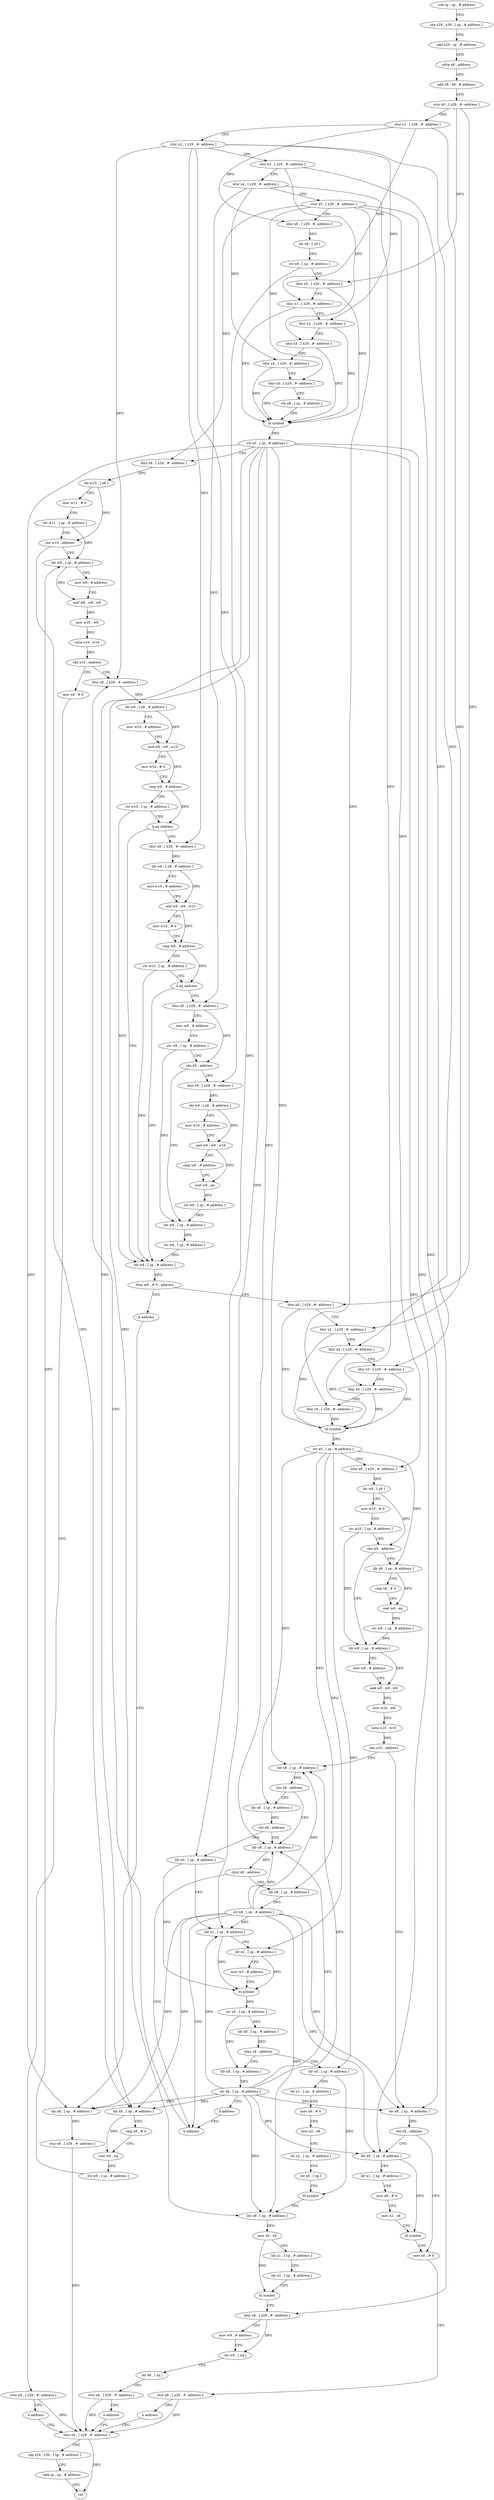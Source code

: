 digraph "func" {
"4251612" [label = "sub sp , sp , # address" ]
"4251616" [label = "stp x29 , x30 , [ sp , # address ]" ]
"4251620" [label = "add x29 , sp , # address" ]
"4251624" [label = "adrp x8 , address" ]
"4251628" [label = "add x8 , x8 , # address" ]
"4251632" [label = "stur x0 , [ x29 , #- address ]" ]
"4251636" [label = "stur x1 , [ x29 , #- address ]" ]
"4251640" [label = "stur x2 , [ x29 , #- address ]" ]
"4251644" [label = "stur x3 , [ x29 , #- address ]" ]
"4251648" [label = "stur x4 , [ x29 , #- address ]" ]
"4251652" [label = "stur x5 , [ x29 , #- address ]" ]
"4251656" [label = "ldur x9 , [ x29 , #- address ]" ]
"4251660" [label = "ldr x9 , [ x9 ]" ]
"4251664" [label = "str x9 , [ sp , # address ]" ]
"4251668" [label = "ldur x0 , [ x29 , #- address ]" ]
"4251672" [label = "ldur x1 , [ x29 , #- address ]" ]
"4251676" [label = "ldur x2 , [ x29 , #- address ]" ]
"4251680" [label = "ldur x3 , [ x29 , #- address ]" ]
"4251684" [label = "ldur x4 , [ x29 , #- address ]" ]
"4251688" [label = "ldur x5 , [ x29 , #- address ]" ]
"4251692" [label = "str x8 , [ sp , # address ]" ]
"4251696" [label = "bl symbol" ]
"4251700" [label = "str x0 , [ sp , # address ]" ]
"4251704" [label = "ldur x8 , [ x29 , #- address ]" ]
"4251708" [label = "ldr w10 , [ x8 ]" ]
"4251712" [label = "mov w11 , # 0" ]
"4251716" [label = "str w11 , [ sp , # address ]" ]
"4251720" [label = "cbz w10 , address" ]
"4251740" [label = "ldr w8 , [ sp , # address ]" ]
"4251724" [label = "ldr x8 , [ sp , # address ]" ]
"4251744" [label = "mov w9 , # address" ]
"4251748" [label = "and w8 , w8 , w9" ]
"4251752" [label = "mov w10 , w8" ]
"4251756" [label = "sxtw x10 , w10" ]
"4251760" [label = "cbz x10 , address" ]
"4251776" [label = "ldur x8 , [ x29 , #- address ]" ]
"4251764" [label = "mov x8 , # 0" ]
"4251728" [label = "cmp x8 , # 0" ]
"4251732" [label = "cset w9 , eq" ]
"4251736" [label = "str w9 , [ sp , # address ]" ]
"4251780" [label = "ldr w9 , [ x8 , # address ]" ]
"4251784" [label = "mov w10 , # address" ]
"4251788" [label = "and w9 , w9 , w10" ]
"4251792" [label = "mov w10 , # 0" ]
"4251796" [label = "cmp w9 , # address" ]
"4251800" [label = "str w10 , [ sp , # address ]" ]
"4251804" [label = "b.eq address" ]
"4251892" [label = "ldr w8 , [ sp , # address ]" ]
"4251808" [label = "ldur x8 , [ x29 , #- address ]" ]
"4251768" [label = "stur x8 , [ x29 , #- address ]" ]
"4251772" [label = "b address" ]
"4252196" [label = "ldur x0 , [ x29 , #- address ]" ]
"4251896" [label = "tbnz w8 , # 0 , address" ]
"4251904" [label = "ldur x0 , [ x29 , #- address ]" ]
"4251900" [label = "b address" ]
"4251812" [label = "ldr w9 , [ x8 , # address ]" ]
"4251816" [label = "mov w10 , # address" ]
"4251820" [label = "and w9 , w9 , w10" ]
"4251824" [label = "mov w10 , # 0" ]
"4251828" [label = "cmp w9 , # address" ]
"4251832" [label = "str w10 , [ sp , # address ]" ]
"4251836" [label = "b.eq address" ]
"4251840" [label = "ldur x8 , [ x29 , #- address ]" ]
"4252200" [label = "ldp x29 , x30 , [ sp , # address ]" ]
"4252204" [label = "add sp , sp , # address" ]
"4252208" [label = "ret" ]
"4251908" [label = "ldur x1 , [ x29 , #- address ]" ]
"4251912" [label = "ldur x2 , [ x29 , #- address ]" ]
"4251916" [label = "ldur x3 , [ x29 , #- address ]" ]
"4251920" [label = "ldur x4 , [ x29 , #- address ]" ]
"4251924" [label = "ldur x5 , [ x29 , #- address ]" ]
"4251928" [label = "bl symbol" ]
"4251932" [label = "str x0 , [ sp , # address ]" ]
"4251936" [label = "ldur x8 , [ x29 , #- address ]" ]
"4251940" [label = "ldr w9 , [ x8 ]" ]
"4251944" [label = "mov w10 , # 0" ]
"4251948" [label = "str w10 , [ sp , # address ]" ]
"4251952" [label = "cbz w9 , address" ]
"4251972" [label = "ldr w8 , [ sp , # address ]" ]
"4251956" [label = "ldr x8 , [ sp , # address ]" ]
"4252188" [label = "ldr x8 , [ sp , # address ]" ]
"4251844" [label = "mov w9 , # address" ]
"4251848" [label = "str w9 , [ sp , # address ]" ]
"4251852" [label = "cbz x8 , address" ]
"4251884" [label = "ldr w8 , [ sp , # address ]" ]
"4251856" [label = "ldur x8 , [ x29 , #- address ]" ]
"4251976" [label = "mov w9 , # address" ]
"4251980" [label = "and w8 , w8 , w9" ]
"4251984" [label = "mov w10 , w8" ]
"4251988" [label = "sxtw x10 , w10" ]
"4251992" [label = "cbz x10 , address" ]
"4252036" [label = "ldr x8 , [ sp , # address ]" ]
"4251996" [label = "ldr x8 , [ sp , # address ]" ]
"4251960" [label = "cmp x8 , # 0" ]
"4251964" [label = "cset w9 , eq" ]
"4251968" [label = "str w9 , [ sp , # address ]" ]
"4252192" [label = "stur x8 , [ x29 , #- address ]" ]
"4251888" [label = "str w8 , [ sp , # address ]" ]
"4251860" [label = "ldr w9 , [ x8 , # address ]" ]
"4251864" [label = "mov w10 , # address" ]
"4251868" [label = "and w9 , w9 , w10" ]
"4251872" [label = "cmp w9 , # address" ]
"4251876" [label = "cset w9 , ne" ]
"4251880" [label = "str w9 , [ sp , # address ]" ]
"4252040" [label = "cbz x8 , address" ]
"4252168" [label = "ldr x8 , [ sp , # address ]" ]
"4252044" [label = "ldr x8 , [ sp , # address ]" ]
"4252000" [label = "cbz x8 , address" ]
"4252024" [label = "mov x8 , # 0" ]
"4252004" [label = "ldr x0 , [ sp , # address ]" ]
"4252172" [label = "cbnz x8 , address" ]
"4252184" [label = "b address" ]
"4252176" [label = "ldr x8 , [ sp , # address ]" ]
"4252048" [label = "cbz x8 , address" ]
"4252052" [label = "ldr x0 , [ sp , # address ]" ]
"4252028" [label = "stur x8 , [ x29 , #- address ]" ]
"4252032" [label = "b address" ]
"4252008" [label = "ldr x1 , [ sp , # address ]" ]
"4252012" [label = "mov x8 , # 0" ]
"4252016" [label = "mov x2 , x8" ]
"4252020" [label = "bl symbol" ]
"4252180" [label = "str x8 , [ sp , # address ]" ]
"4252056" [label = "ldr x1 , [ sp , # address ]" ]
"4252060" [label = "ldr x2 , [ sp , # address ]" ]
"4252064" [label = "mov w3 , # address" ]
"4252068" [label = "bl symbol" ]
"4252072" [label = "str x0 , [ sp , # address ]" ]
"4252076" [label = "ldr x8 , [ sp , # address ]" ]
"4252080" [label = "cbnz x8 , address" ]
"4252156" [label = "ldr x8 , [ sp , # address ]" ]
"4252084" [label = "ldr x0 , [ sp , # address ]" ]
"4252160" [label = "str x8 , [ sp , # address ]" ]
"4252164" [label = "b address" ]
"4252088" [label = "ldr x1 , [ sp , # address ]" ]
"4252092" [label = "mov x8 , # 0" ]
"4252096" [label = "mov x2 , x8" ]
"4252100" [label = "str x2 , [ sp , # address ]" ]
"4252104" [label = "str x8 , [ sp ]" ]
"4252108" [label = "bl symbol" ]
"4252112" [label = "ldr x8 , [ sp , # address ]" ]
"4252116" [label = "mov x0 , x8" ]
"4252120" [label = "ldr x1 , [ sp , # address ]" ]
"4252124" [label = "ldr x2 , [ sp , # address ]" ]
"4252128" [label = "bl symbol" ]
"4252132" [label = "ldur x8 , [ x29 , #- address ]" ]
"4252136" [label = "mov w9 , # address" ]
"4252140" [label = "str w9 , [ x8 ]" ]
"4252144" [label = "ldr x8 , [ sp ]" ]
"4252148" [label = "stur x8 , [ x29 , #- address ]" ]
"4252152" [label = "b address" ]
"4251612" -> "4251616" [ label = "CFG" ]
"4251616" -> "4251620" [ label = "CFG" ]
"4251620" -> "4251624" [ label = "CFG" ]
"4251624" -> "4251628" [ label = "CFG" ]
"4251628" -> "4251632" [ label = "CFG" ]
"4251632" -> "4251636" [ label = "CFG" ]
"4251632" -> "4251668" [ label = "DFG" ]
"4251632" -> "4251904" [ label = "DFG" ]
"4251636" -> "4251640" [ label = "CFG" ]
"4251636" -> "4251656" [ label = "DFG" ]
"4251636" -> "4251672" [ label = "DFG" ]
"4251636" -> "4251908" [ label = "DFG" ]
"4251640" -> "4251644" [ label = "CFG" ]
"4251640" -> "4251676" [ label = "DFG" ]
"4251640" -> "4251776" [ label = "DFG" ]
"4251640" -> "4251808" [ label = "DFG" ]
"4251640" -> "4251912" [ label = "DFG" ]
"4251640" -> "4251856" [ label = "DFG" ]
"4251644" -> "4251648" [ label = "CFG" ]
"4251644" -> "4251680" [ label = "DFG" ]
"4251644" -> "4251916" [ label = "DFG" ]
"4251648" -> "4251652" [ label = "CFG" ]
"4251648" -> "4251684" [ label = "DFG" ]
"4251648" -> "4251920" [ label = "DFG" ]
"4251648" -> "4251840" [ label = "DFG" ]
"4251652" -> "4251656" [ label = "CFG" ]
"4251652" -> "4251688" [ label = "DFG" ]
"4251652" -> "4251704" [ label = "DFG" ]
"4251652" -> "4251924" [ label = "DFG" ]
"4251652" -> "4251936" [ label = "DFG" ]
"4251652" -> "4252132" [ label = "DFG" ]
"4251656" -> "4251660" [ label = "DFG" ]
"4251660" -> "4251664" [ label = "DFG" ]
"4251664" -> "4251668" [ label = "CFG" ]
"4251664" -> "4252052" [ label = "DFG" ]
"4251668" -> "4251672" [ label = "CFG" ]
"4251668" -> "4251696" [ label = "DFG" ]
"4251672" -> "4251676" [ label = "CFG" ]
"4251672" -> "4251696" [ label = "DFG" ]
"4251676" -> "4251680" [ label = "CFG" ]
"4251676" -> "4251696" [ label = "DFG" ]
"4251680" -> "4251684" [ label = "CFG" ]
"4251680" -> "4251696" [ label = "DFG" ]
"4251684" -> "4251688" [ label = "CFG" ]
"4251684" -> "4251696" [ label = "DFG" ]
"4251688" -> "4251692" [ label = "CFG" ]
"4251688" -> "4251696" [ label = "DFG" ]
"4251692" -> "4251696" [ label = "CFG" ]
"4251696" -> "4251700" [ label = "DFG" ]
"4251700" -> "4251704" [ label = "CFG" ]
"4251700" -> "4251724" [ label = "DFG" ]
"4251700" -> "4252188" [ label = "DFG" ]
"4251700" -> "4252036" [ label = "DFG" ]
"4251700" -> "4251996" [ label = "DFG" ]
"4251700" -> "4252168" [ label = "DFG" ]
"4251700" -> "4252004" [ label = "DFG" ]
"4251700" -> "4252056" [ label = "DFG" ]
"4251700" -> "4252112" [ label = "DFG" ]
"4251704" -> "4251708" [ label = "DFG" ]
"4251708" -> "4251712" [ label = "CFG" ]
"4251708" -> "4251720" [ label = "DFG" ]
"4251712" -> "4251716" [ label = "CFG" ]
"4251716" -> "4251720" [ label = "CFG" ]
"4251716" -> "4251740" [ label = "DFG" ]
"4251720" -> "4251740" [ label = "CFG" ]
"4251720" -> "4251724" [ label = "CFG" ]
"4251740" -> "4251744" [ label = "CFG" ]
"4251740" -> "4251748" [ label = "DFG" ]
"4251724" -> "4251728" [ label = "CFG" ]
"4251724" -> "4251732" [ label = "DFG" ]
"4251744" -> "4251748" [ label = "CFG" ]
"4251748" -> "4251752" [ label = "DFG" ]
"4251752" -> "4251756" [ label = "DFG" ]
"4251756" -> "4251760" [ label = "DFG" ]
"4251760" -> "4251776" [ label = "CFG" ]
"4251760" -> "4251764" [ label = "CFG" ]
"4251776" -> "4251780" [ label = "DFG" ]
"4251764" -> "4251768" [ label = "CFG" ]
"4251728" -> "4251732" [ label = "CFG" ]
"4251732" -> "4251736" [ label = "DFG" ]
"4251736" -> "4251740" [ label = "DFG" ]
"4251780" -> "4251784" [ label = "CFG" ]
"4251780" -> "4251788" [ label = "DFG" ]
"4251784" -> "4251788" [ label = "CFG" ]
"4251788" -> "4251792" [ label = "CFG" ]
"4251788" -> "4251796" [ label = "DFG" ]
"4251792" -> "4251796" [ label = "CFG" ]
"4251796" -> "4251800" [ label = "CFG" ]
"4251796" -> "4251804" [ label = "DFG" ]
"4251800" -> "4251804" [ label = "CFG" ]
"4251800" -> "4251892" [ label = "DFG" ]
"4251804" -> "4251892" [ label = "CFG" ]
"4251804" -> "4251808" [ label = "CFG" ]
"4251892" -> "4251896" [ label = "DFG" ]
"4251808" -> "4251812" [ label = "DFG" ]
"4251768" -> "4251772" [ label = "CFG" ]
"4251768" -> "4252196" [ label = "DFG" ]
"4251772" -> "4252196" [ label = "CFG" ]
"4252196" -> "4252200" [ label = "CFG" ]
"4252196" -> "4252208" [ label = "DFG" ]
"4251896" -> "4251904" [ label = "CFG" ]
"4251896" -> "4251900" [ label = "CFG" ]
"4251904" -> "4251908" [ label = "CFG" ]
"4251904" -> "4251928" [ label = "DFG" ]
"4251900" -> "4252188" [ label = "CFG" ]
"4251812" -> "4251816" [ label = "CFG" ]
"4251812" -> "4251820" [ label = "DFG" ]
"4251816" -> "4251820" [ label = "CFG" ]
"4251820" -> "4251824" [ label = "CFG" ]
"4251820" -> "4251828" [ label = "DFG" ]
"4251824" -> "4251828" [ label = "CFG" ]
"4251828" -> "4251832" [ label = "CFG" ]
"4251828" -> "4251836" [ label = "DFG" ]
"4251832" -> "4251836" [ label = "CFG" ]
"4251832" -> "4251892" [ label = "DFG" ]
"4251836" -> "4251892" [ label = "CFG" ]
"4251836" -> "4251840" [ label = "CFG" ]
"4251840" -> "4251844" [ label = "CFG" ]
"4251840" -> "4251852" [ label = "DFG" ]
"4252200" -> "4252204" [ label = "CFG" ]
"4252204" -> "4252208" [ label = "CFG" ]
"4251908" -> "4251912" [ label = "CFG" ]
"4251908" -> "4251928" [ label = "DFG" ]
"4251912" -> "4251916" [ label = "CFG" ]
"4251912" -> "4251928" [ label = "DFG" ]
"4251916" -> "4251920" [ label = "CFG" ]
"4251916" -> "4251928" [ label = "DFG" ]
"4251920" -> "4251924" [ label = "CFG" ]
"4251920" -> "4251928" [ label = "DFG" ]
"4251924" -> "4251928" [ label = "DFG" ]
"4251928" -> "4251932" [ label = "DFG" ]
"4251932" -> "4251936" [ label = "CFG" ]
"4251932" -> "4251956" [ label = "DFG" ]
"4251932" -> "4252044" [ label = "DFG" ]
"4251932" -> "4252176" [ label = "DFG" ]
"4251932" -> "4252060" [ label = "DFG" ]
"4251932" -> "4252084" [ label = "DFG" ]
"4251936" -> "4251940" [ label = "DFG" ]
"4251940" -> "4251944" [ label = "CFG" ]
"4251940" -> "4251952" [ label = "DFG" ]
"4251944" -> "4251948" [ label = "CFG" ]
"4251948" -> "4251952" [ label = "CFG" ]
"4251948" -> "4251972" [ label = "DFG" ]
"4251952" -> "4251972" [ label = "CFG" ]
"4251952" -> "4251956" [ label = "CFG" ]
"4251972" -> "4251976" [ label = "CFG" ]
"4251972" -> "4251980" [ label = "DFG" ]
"4251956" -> "4251960" [ label = "CFG" ]
"4251956" -> "4251964" [ label = "DFG" ]
"4252188" -> "4252192" [ label = "DFG" ]
"4251844" -> "4251848" [ label = "CFG" ]
"4251848" -> "4251852" [ label = "CFG" ]
"4251848" -> "4251884" [ label = "DFG" ]
"4251852" -> "4251884" [ label = "CFG" ]
"4251852" -> "4251856" [ label = "CFG" ]
"4251884" -> "4251888" [ label = "DFG" ]
"4251856" -> "4251860" [ label = "DFG" ]
"4251976" -> "4251980" [ label = "CFG" ]
"4251980" -> "4251984" [ label = "DFG" ]
"4251984" -> "4251988" [ label = "DFG" ]
"4251988" -> "4251992" [ label = "DFG" ]
"4251992" -> "4252036" [ label = "CFG" ]
"4251992" -> "4251996" [ label = "CFG" ]
"4252036" -> "4252040" [ label = "DFG" ]
"4251996" -> "4252000" [ label = "DFG" ]
"4251960" -> "4251964" [ label = "CFG" ]
"4251964" -> "4251968" [ label = "DFG" ]
"4251968" -> "4251972" [ label = "DFG" ]
"4252192" -> "4252196" [ label = "DFG" ]
"4251888" -> "4251892" [ label = "DFG" ]
"4251860" -> "4251864" [ label = "CFG" ]
"4251860" -> "4251868" [ label = "DFG" ]
"4251864" -> "4251868" [ label = "CFG" ]
"4251868" -> "4251872" [ label = "CFG" ]
"4251868" -> "4251876" [ label = "DFG" ]
"4251872" -> "4251876" [ label = "CFG" ]
"4251876" -> "4251880" [ label = "DFG" ]
"4251880" -> "4251884" [ label = "DFG" ]
"4252040" -> "4252168" [ label = "CFG" ]
"4252040" -> "4252044" [ label = "CFG" ]
"4252168" -> "4252172" [ label = "DFG" ]
"4252044" -> "4252048" [ label = "DFG" ]
"4252000" -> "4252024" [ label = "CFG" ]
"4252000" -> "4252004" [ label = "CFG" ]
"4252024" -> "4252028" [ label = "CFG" ]
"4252004" -> "4252008" [ label = "CFG" ]
"4252004" -> "4252020" [ label = "DFG" ]
"4252172" -> "4252184" [ label = "CFG" ]
"4252172" -> "4252176" [ label = "CFG" ]
"4252184" -> "4251776" [ label = "CFG" ]
"4252176" -> "4252180" [ label = "DFG" ]
"4252048" -> "4252168" [ label = "CFG" ]
"4252048" -> "4252052" [ label = "CFG" ]
"4252052" -> "4252056" [ label = "CFG" ]
"4252052" -> "4252068" [ label = "DFG" ]
"4252028" -> "4252032" [ label = "CFG" ]
"4252028" -> "4252196" [ label = "DFG" ]
"4252032" -> "4252196" [ label = "CFG" ]
"4252008" -> "4252012" [ label = "CFG" ]
"4252012" -> "4252016" [ label = "CFG" ]
"4252016" -> "4252020" [ label = "CFG" ]
"4252020" -> "4252024" [ label = "CFG" ]
"4252180" -> "4252184" [ label = "CFG" ]
"4252180" -> "4251724" [ label = "DFG" ]
"4252180" -> "4252188" [ label = "DFG" ]
"4252180" -> "4252036" [ label = "DFG" ]
"4252180" -> "4251996" [ label = "DFG" ]
"4252180" -> "4252168" [ label = "DFG" ]
"4252180" -> "4252004" [ label = "DFG" ]
"4252180" -> "4252056" [ label = "DFG" ]
"4252180" -> "4252112" [ label = "DFG" ]
"4252056" -> "4252060" [ label = "CFG" ]
"4252056" -> "4252068" [ label = "DFG" ]
"4252060" -> "4252064" [ label = "CFG" ]
"4252060" -> "4252068" [ label = "DFG" ]
"4252064" -> "4252068" [ label = "CFG" ]
"4252068" -> "4252072" [ label = "DFG" ]
"4252072" -> "4252076" [ label = "DFG" ]
"4252072" -> "4252156" [ label = "DFG" ]
"4252076" -> "4252080" [ label = "DFG" ]
"4252080" -> "4252156" [ label = "CFG" ]
"4252080" -> "4252084" [ label = "CFG" ]
"4252156" -> "4252160" [ label = "DFG" ]
"4252084" -> "4252088" [ label = "CFG" ]
"4252084" -> "4252108" [ label = "DFG" ]
"4252160" -> "4252164" [ label = "CFG" ]
"4252160" -> "4251724" [ label = "DFG" ]
"4252160" -> "4252188" [ label = "DFG" ]
"4252160" -> "4252036" [ label = "DFG" ]
"4252160" -> "4251996" [ label = "DFG" ]
"4252160" -> "4252168" [ label = "DFG" ]
"4252160" -> "4252004" [ label = "DFG" ]
"4252160" -> "4252056" [ label = "DFG" ]
"4252160" -> "4252112" [ label = "DFG" ]
"4252164" -> "4252184" [ label = "CFG" ]
"4252088" -> "4252092" [ label = "CFG" ]
"4252092" -> "4252096" [ label = "CFG" ]
"4252096" -> "4252100" [ label = "CFG" ]
"4252100" -> "4252104" [ label = "CFG" ]
"4252104" -> "4252108" [ label = "CFG" ]
"4252108" -> "4252112" [ label = "CFG" ]
"4252112" -> "4252116" [ label = "DFG" ]
"4252116" -> "4252120" [ label = "CFG" ]
"4252116" -> "4252128" [ label = "DFG" ]
"4252120" -> "4252124" [ label = "CFG" ]
"4252124" -> "4252128" [ label = "CFG" ]
"4252128" -> "4252132" [ label = "CFG" ]
"4252132" -> "4252136" [ label = "CFG" ]
"4252132" -> "4252140" [ label = "DFG" ]
"4252136" -> "4252140" [ label = "CFG" ]
"4252140" -> "4252144" [ label = "CFG" ]
"4252144" -> "4252148" [ label = "CFG" ]
"4252148" -> "4252152" [ label = "CFG" ]
"4252148" -> "4252196" [ label = "DFG" ]
"4252152" -> "4252196" [ label = "CFG" ]
}
